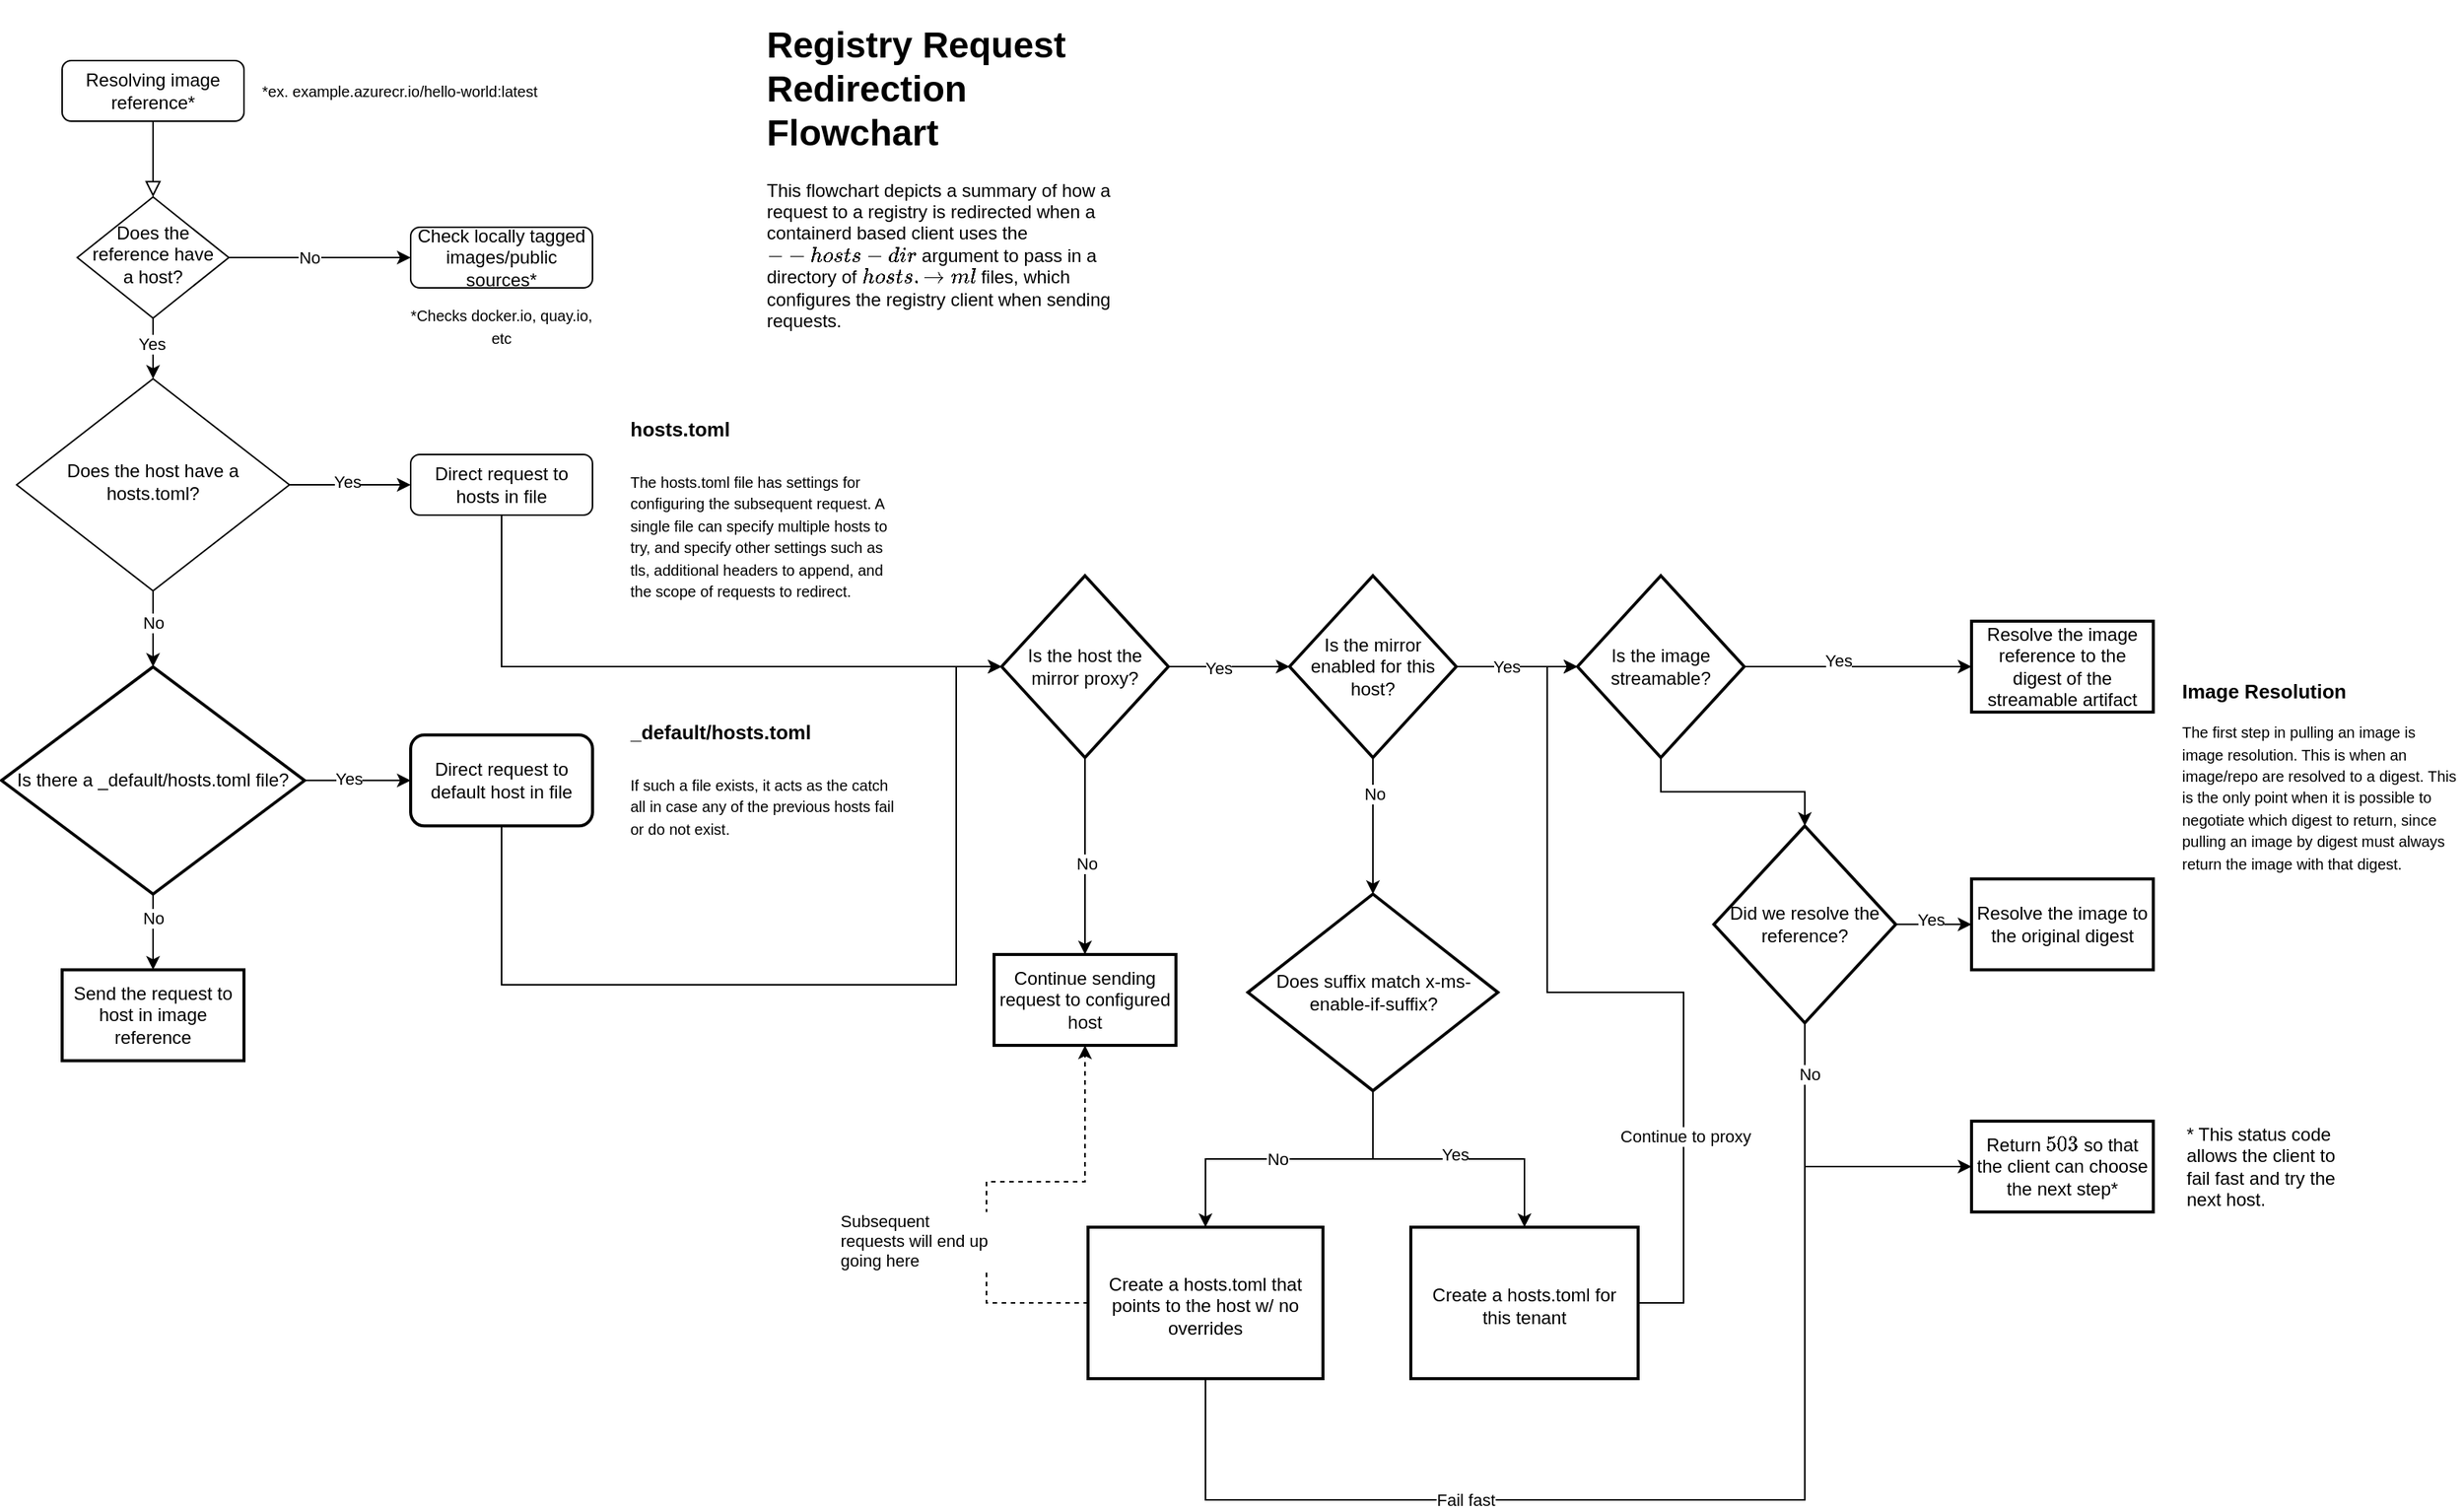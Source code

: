 <mxfile version="21.6.1" type="github">
  <diagram id="C5RBs43oDa-KdzZeNtuy" name="Page-1">
    <mxGraphModel dx="1667" dy="928" grid="1" gridSize="10" guides="1" tooltips="1" connect="1" arrows="1" fold="1" page="1" pageScale="1" pageWidth="827" pageHeight="1169" math="0" shadow="0">
      <root>
        <mxCell id="WIyWlLk6GJQsqaUBKTNV-0" />
        <mxCell id="WIyWlLk6GJQsqaUBKTNV-1" parent="WIyWlLk6GJQsqaUBKTNV-0" />
        <mxCell id="WIyWlLk6GJQsqaUBKTNV-2" value="" style="rounded=0;html=1;jettySize=auto;orthogonalLoop=1;fontSize=11;endArrow=block;endFill=0;endSize=8;strokeWidth=1;shadow=0;labelBackgroundColor=none;edgeStyle=orthogonalEdgeStyle;noEdgeStyle=1;orthogonal=1;" parent="WIyWlLk6GJQsqaUBKTNV-1" source="WIyWlLk6GJQsqaUBKTNV-3" target="WIyWlLk6GJQsqaUBKTNV-6" edge="1">
          <mxGeometry relative="1" as="geometry" />
        </mxCell>
        <mxCell id="WIyWlLk6GJQsqaUBKTNV-3" value="Resolving image reference*" style="rounded=1;whiteSpace=wrap;html=1;fontSize=12;glass=0;strokeWidth=1;shadow=0;" parent="WIyWlLk6GJQsqaUBKTNV-1" vertex="1">
          <mxGeometry x="70" y="40.002" width="120" height="40" as="geometry" />
        </mxCell>
        <mxCell id="budjNbjbFSjOa-AknYmb-16" value="" style="edgeStyle=orthogonalEdgeStyle;rounded=0;orthogonalLoop=1;jettySize=auto;html=1;" parent="WIyWlLk6GJQsqaUBKTNV-1" source="WIyWlLk6GJQsqaUBKTNV-6" target="WIyWlLk6GJQsqaUBKTNV-7" edge="1">
          <mxGeometry relative="1" as="geometry" />
        </mxCell>
        <mxCell id="budjNbjbFSjOa-AknYmb-17" value="No" style="edgeLabel;html=1;align=center;verticalAlign=middle;resizable=0;points=[];" parent="budjNbjbFSjOa-AknYmb-16" vertex="1" connectable="0">
          <mxGeometry x="-0.12" relative="1" as="geometry">
            <mxPoint as="offset" />
          </mxGeometry>
        </mxCell>
        <mxCell id="budjNbjbFSjOa-AknYmb-18" value="" style="edgeStyle=orthogonalEdgeStyle;rounded=0;orthogonalLoop=1;jettySize=auto;html=1;" parent="WIyWlLk6GJQsqaUBKTNV-1" source="WIyWlLk6GJQsqaUBKTNV-6" target="WIyWlLk6GJQsqaUBKTNV-10" edge="1">
          <mxGeometry relative="1" as="geometry">
            <Array as="points">
              <mxPoint x="130" y="220" />
              <mxPoint x="130" y="220" />
            </Array>
          </mxGeometry>
        </mxCell>
        <mxCell id="budjNbjbFSjOa-AknYmb-19" value="Yes" style="edgeLabel;html=1;align=center;verticalAlign=middle;resizable=0;points=[];" parent="budjNbjbFSjOa-AknYmb-18" vertex="1" connectable="0">
          <mxGeometry x="-0.168" y="-1" relative="1" as="geometry">
            <mxPoint as="offset" />
          </mxGeometry>
        </mxCell>
        <mxCell id="WIyWlLk6GJQsqaUBKTNV-6" value="Does the reference have a host?" style="rhombus;whiteSpace=wrap;html=1;shadow=0;fontFamily=Helvetica;fontSize=12;align=center;strokeWidth=1;spacing=6;spacingTop=-4;" parent="WIyWlLk6GJQsqaUBKTNV-1" vertex="1">
          <mxGeometry x="80" y="130.002" width="100" height="80" as="geometry" />
        </mxCell>
        <mxCell id="WIyWlLk6GJQsqaUBKTNV-7" value="Check locally tagged images/public sources*" style="rounded=1;whiteSpace=wrap;html=1;fontSize=12;glass=0;strokeWidth=1;shadow=0;" parent="WIyWlLk6GJQsqaUBKTNV-1" vertex="1">
          <mxGeometry x="300" y="150.002" width="120" height="40" as="geometry" />
        </mxCell>
        <mxCell id="budjNbjbFSjOa-AknYmb-12" value="" style="edgeStyle=orthogonalEdgeStyle;rounded=0;orthogonalLoop=1;jettySize=auto;html=1;" parent="WIyWlLk6GJQsqaUBKTNV-1" source="WIyWlLk6GJQsqaUBKTNV-10" target="budjNbjbFSjOa-AknYmb-1" edge="1">
          <mxGeometry relative="1" as="geometry" />
        </mxCell>
        <mxCell id="budjNbjbFSjOa-AknYmb-13" value="No" style="edgeLabel;html=1;align=center;verticalAlign=middle;resizable=0;points=[];" parent="budjNbjbFSjOa-AknYmb-12" vertex="1" connectable="0">
          <mxGeometry x="-0.157" relative="1" as="geometry">
            <mxPoint as="offset" />
          </mxGeometry>
        </mxCell>
        <mxCell id="budjNbjbFSjOa-AknYmb-14" value="" style="edgeStyle=orthogonalEdgeStyle;rounded=0;orthogonalLoop=1;jettySize=auto;html=1;" parent="WIyWlLk6GJQsqaUBKTNV-1" source="WIyWlLk6GJQsqaUBKTNV-10" target="WIyWlLk6GJQsqaUBKTNV-12" edge="1">
          <mxGeometry relative="1" as="geometry" />
        </mxCell>
        <mxCell id="budjNbjbFSjOa-AknYmb-15" value="Yes" style="edgeLabel;html=1;align=center;verticalAlign=middle;resizable=0;points=[];" parent="budjNbjbFSjOa-AknYmb-14" vertex="1" connectable="0">
          <mxGeometry x="-0.062" y="2" relative="1" as="geometry">
            <mxPoint as="offset" />
          </mxGeometry>
        </mxCell>
        <mxCell id="WIyWlLk6GJQsqaUBKTNV-10" value="Does the host have a hosts.toml?&lt;br&gt;" style="rhombus;whiteSpace=wrap;html=1;shadow=0;fontFamily=Helvetica;fontSize=12;align=center;strokeWidth=1;spacing=6;spacingTop=-4;" parent="WIyWlLk6GJQsqaUBKTNV-1" vertex="1">
          <mxGeometry x="40" y="250.002" width="180" height="140" as="geometry" />
        </mxCell>
        <mxCell id="4c9EMRg4X2gtyG1UVgjn-38" style="edgeStyle=orthogonalEdgeStyle;rounded=0;orthogonalLoop=1;jettySize=auto;html=1;exitX=0.5;exitY=1;exitDx=0;exitDy=0;entryX=0;entryY=0.5;entryDx=0;entryDy=0;entryPerimeter=0;" edge="1" parent="WIyWlLk6GJQsqaUBKTNV-1" source="WIyWlLk6GJQsqaUBKTNV-12" target="4c9EMRg4X2gtyG1UVgjn-37">
          <mxGeometry relative="1" as="geometry" />
        </mxCell>
        <mxCell id="WIyWlLk6GJQsqaUBKTNV-12" value="Direct request to hosts in file" style="rounded=1;whiteSpace=wrap;html=1;fontSize=12;glass=0;strokeWidth=1;shadow=0;" parent="WIyWlLk6GJQsqaUBKTNV-1" vertex="1">
          <mxGeometry x="300" y="300.002" width="120" height="40" as="geometry" />
        </mxCell>
        <mxCell id="budjNbjbFSjOa-AknYmb-6" value="" style="edgeStyle=orthogonalEdgeStyle;rounded=0;orthogonalLoop=1;jettySize=auto;html=1;" parent="WIyWlLk6GJQsqaUBKTNV-1" source="budjNbjbFSjOa-AknYmb-1" target="budjNbjbFSjOa-AknYmb-5" edge="1">
          <mxGeometry relative="1" as="geometry" />
        </mxCell>
        <mxCell id="budjNbjbFSjOa-AknYmb-10" value="Yes&lt;br&gt;" style="edgeLabel;html=1;align=center;verticalAlign=middle;resizable=0;points=[];" parent="budjNbjbFSjOa-AknYmb-6" vertex="1" connectable="0">
          <mxGeometry x="-0.167" y="1" relative="1" as="geometry">
            <mxPoint as="offset" />
          </mxGeometry>
        </mxCell>
        <object label="" No="" id="budjNbjbFSjOa-AknYmb-8">
          <mxCell style="edgeStyle=orthogonalEdgeStyle;rounded=0;orthogonalLoop=1;jettySize=auto;html=1;" parent="WIyWlLk6GJQsqaUBKTNV-1" source="budjNbjbFSjOa-AknYmb-1" target="budjNbjbFSjOa-AknYmb-7" edge="1">
            <mxGeometry relative="1" as="geometry" />
          </mxCell>
        </object>
        <mxCell id="budjNbjbFSjOa-AknYmb-11" value="No" style="edgeLabel;html=1;align=center;verticalAlign=middle;resizable=0;points=[];" parent="budjNbjbFSjOa-AknYmb-8" vertex="1" connectable="0">
          <mxGeometry x="-0.363" relative="1" as="geometry">
            <mxPoint as="offset" />
          </mxGeometry>
        </mxCell>
        <mxCell id="budjNbjbFSjOa-AknYmb-1" value="&lt;font style=&quot;font-size: 12px;&quot;&gt;Is there a _default/hosts.toml file?&lt;/font&gt;" style="strokeWidth=2;html=1;shape=mxgraph.flowchart.decision;whiteSpace=wrap;" parent="WIyWlLk6GJQsqaUBKTNV-1" vertex="1">
          <mxGeometry x="30" y="440.15" width="200" height="150" as="geometry" />
        </mxCell>
        <mxCell id="4c9EMRg4X2gtyG1UVgjn-39" style="edgeStyle=orthogonalEdgeStyle;rounded=0;orthogonalLoop=1;jettySize=auto;html=1;exitX=0.5;exitY=1;exitDx=0;exitDy=0;entryX=0;entryY=0.5;entryDx=0;entryDy=0;entryPerimeter=0;" edge="1" parent="WIyWlLk6GJQsqaUBKTNV-1" source="budjNbjbFSjOa-AknYmb-5" target="4c9EMRg4X2gtyG1UVgjn-37">
          <mxGeometry relative="1" as="geometry">
            <Array as="points">
              <mxPoint x="360" y="650" />
              <mxPoint x="660" y="650" />
              <mxPoint x="660" y="440" />
            </Array>
          </mxGeometry>
        </mxCell>
        <mxCell id="budjNbjbFSjOa-AknYmb-5" value="Direct request to default host in file" style="rounded=1;whiteSpace=wrap;html=1;strokeWidth=2;" parent="WIyWlLk6GJQsqaUBKTNV-1" vertex="1">
          <mxGeometry x="300" y="485.15" width="120" height="60" as="geometry" />
        </mxCell>
        <mxCell id="budjNbjbFSjOa-AknYmb-7" value="Send the request to host in image reference" style="whiteSpace=wrap;html=1;strokeWidth=2;" parent="WIyWlLk6GJQsqaUBKTNV-1" vertex="1">
          <mxGeometry x="70" y="640.15" width="120" height="60" as="geometry" />
        </mxCell>
        <mxCell id="budjNbjbFSjOa-AknYmb-22" value="&lt;h1&gt;Registry Request Redirection Flowchart&lt;/h1&gt;&lt;p&gt;This flowchart depicts a summary of how a request to a registry is redirected when a containerd based client uses the `--hosts-dir` argument to pass in a directory of `hosts.toml` files, which configures the registry client when sending requests.&lt;/p&gt;" style="text;html=1;strokeColor=none;fillColor=none;spacing=5;spacingTop=-20;whiteSpace=wrap;overflow=hidden;rounded=0;" parent="WIyWlLk6GJQsqaUBKTNV-1" vertex="1">
          <mxGeometry x="530" y="10" width="250" height="250" as="geometry" />
        </mxCell>
        <mxCell id="budjNbjbFSjOa-AknYmb-23" value="*ex. example.azurecr.io/hello-world:latest" style="text;html=1;strokeColor=none;fillColor=none;align=left;verticalAlign=middle;whiteSpace=wrap;rounded=0;fontSize=10;" parent="WIyWlLk6GJQsqaUBKTNV-1" vertex="1">
          <mxGeometry x="200" y="32.5" width="230" height="55" as="geometry" />
        </mxCell>
        <mxCell id="budjNbjbFSjOa-AknYmb-24" value="&lt;font style=&quot;font-size: 10px;&quot;&gt;*Checks docker.io, quay.io, etc&lt;/font&gt;" style="text;html=1;strokeColor=none;fillColor=none;align=center;verticalAlign=middle;whiteSpace=wrap;rounded=0;" parent="WIyWlLk6GJQsqaUBKTNV-1" vertex="1">
          <mxGeometry x="295" y="200" width="130" height="30" as="geometry" />
        </mxCell>
        <mxCell id="budjNbjbFSjOa-AknYmb-25" value="&lt;h1&gt;&lt;font style=&quot;font-size: 13px;&quot;&gt;hosts.toml&lt;/font&gt;&lt;/h1&gt;&lt;p&gt;&lt;font style=&quot;font-size: 10px;&quot;&gt;The hosts.toml file has settings for configuring the subsequent request. A single file can specify multiple hosts to try, and specify other settings such as tls, additional headers to append, and the scope of requests to redirect.&lt;/font&gt;&lt;/p&gt;" style="text;html=1;strokeColor=none;fillColor=none;spacing=5;spacingTop=-20;whiteSpace=wrap;overflow=hidden;rounded=0;" parent="WIyWlLk6GJQsqaUBKTNV-1" vertex="1">
          <mxGeometry x="440" y="260" width="190" height="150" as="geometry" />
        </mxCell>
        <mxCell id="budjNbjbFSjOa-AknYmb-26" value="&lt;h1&gt;&lt;span style=&quot;font-size: 13px;&quot;&gt;_default/hosts.toml&lt;/span&gt;&lt;/h1&gt;&lt;p&gt;&lt;font style=&quot;font-size: 10px;&quot;&gt;If such a file exists, it acts as the catch all in case any of the previous hosts fail or do not exist.&lt;/font&gt;&lt;/p&gt;" style="text;html=1;strokeColor=none;fillColor=none;spacing=5;spacingTop=-20;whiteSpace=wrap;overflow=hidden;rounded=0;" parent="WIyWlLk6GJQsqaUBKTNV-1" vertex="1">
          <mxGeometry x="440" y="460.23" width="190" height="109.85" as="geometry" />
        </mxCell>
        <mxCell id="4c9EMRg4X2gtyG1UVgjn-13" value="" style="edgeStyle=orthogonalEdgeStyle;rounded=0;orthogonalLoop=1;jettySize=auto;html=1;" edge="1" parent="WIyWlLk6GJQsqaUBKTNV-1" source="4c9EMRg4X2gtyG1UVgjn-8" target="4c9EMRg4X2gtyG1UVgjn-12">
          <mxGeometry relative="1" as="geometry" />
        </mxCell>
        <mxCell id="4c9EMRg4X2gtyG1UVgjn-15" value="No" style="edgeLabel;html=1;align=center;verticalAlign=middle;resizable=0;points=[];" vertex="1" connectable="0" parent="4c9EMRg4X2gtyG1UVgjn-13">
          <mxGeometry x="-0.468" y="1" relative="1" as="geometry">
            <mxPoint as="offset" />
          </mxGeometry>
        </mxCell>
        <mxCell id="4c9EMRg4X2gtyG1UVgjn-19" value="" style="edgeStyle=orthogonalEdgeStyle;rounded=0;orthogonalLoop=1;jettySize=auto;html=1;" edge="1" parent="WIyWlLk6GJQsqaUBKTNV-1" source="4c9EMRg4X2gtyG1UVgjn-8" target="4c9EMRg4X2gtyG1UVgjn-18">
          <mxGeometry relative="1" as="geometry" />
        </mxCell>
        <mxCell id="4c9EMRg4X2gtyG1UVgjn-23" value="Yes" style="edgeLabel;html=1;align=center;verticalAlign=middle;resizable=0;points=[];" vertex="1" connectable="0" parent="4c9EMRg4X2gtyG1UVgjn-19">
          <mxGeometry x="-0.179" relative="1" as="geometry">
            <mxPoint as="offset" />
          </mxGeometry>
        </mxCell>
        <mxCell id="4c9EMRg4X2gtyG1UVgjn-8" value="Is the mirror enabled for this host?" style="strokeWidth=2;shape=mxgraph.flowchart.decision;autosize=0;overflow=width;fixedWidth=1;whiteSpace=wrap;" vertex="1" parent="WIyWlLk6GJQsqaUBKTNV-1">
          <mxGeometry x="880" y="380" width="110" height="120" as="geometry" />
        </mxCell>
        <mxCell id="4c9EMRg4X2gtyG1UVgjn-30" value="" style="edgeStyle=orthogonalEdgeStyle;rounded=0;orthogonalLoop=1;jettySize=auto;html=1;" edge="1" parent="WIyWlLk6GJQsqaUBKTNV-1" source="4c9EMRg4X2gtyG1UVgjn-12" target="4c9EMRg4X2gtyG1UVgjn-29">
          <mxGeometry relative="1" as="geometry" />
        </mxCell>
        <mxCell id="4c9EMRg4X2gtyG1UVgjn-36" value="No" style="edgeLabel;html=1;align=center;verticalAlign=middle;resizable=0;points=[];" vertex="1" connectable="0" parent="4c9EMRg4X2gtyG1UVgjn-30">
          <mxGeometry x="0.081" relative="1" as="geometry">
            <mxPoint as="offset" />
          </mxGeometry>
        </mxCell>
        <mxCell id="4c9EMRg4X2gtyG1UVgjn-32" value="" style="edgeStyle=orthogonalEdgeStyle;rounded=0;orthogonalLoop=1;jettySize=auto;html=1;" edge="1" parent="WIyWlLk6GJQsqaUBKTNV-1" source="4c9EMRg4X2gtyG1UVgjn-12" target="4c9EMRg4X2gtyG1UVgjn-31">
          <mxGeometry relative="1" as="geometry" />
        </mxCell>
        <mxCell id="4c9EMRg4X2gtyG1UVgjn-35" value="Yes" style="edgeLabel;html=1;align=center;verticalAlign=middle;resizable=0;points=[];" vertex="1" connectable="0" parent="4c9EMRg4X2gtyG1UVgjn-32">
          <mxGeometry x="0.042" y="3" relative="1" as="geometry">
            <mxPoint as="offset" />
          </mxGeometry>
        </mxCell>
        <mxCell id="4c9EMRg4X2gtyG1UVgjn-12" value="Does suffix match x-ms-enable-if-suffix?" style="strokeWidth=2;shape=mxgraph.flowchart.decision;autosize=0;overflow=block;fixedWidth=1;align=center;labelPadding=0;perimeter=rhombusPerimeter;verticalAlign=middle;horizontal=1;labelPosition=center;verticalLabelPosition=middle;textDirection=ltr;whiteSpace=wrap;spacingTop=4;spacingLeft=0;spacing=11;" vertex="1" parent="WIyWlLk6GJQsqaUBKTNV-1">
          <mxGeometry x="852.5" y="590.15" width="165" height="129.78" as="geometry" />
        </mxCell>
        <mxCell id="4c9EMRg4X2gtyG1UVgjn-21" value="" style="edgeStyle=orthogonalEdgeStyle;rounded=0;orthogonalLoop=1;jettySize=auto;html=1;" edge="1" parent="WIyWlLk6GJQsqaUBKTNV-1" source="4c9EMRg4X2gtyG1UVgjn-18" target="4c9EMRg4X2gtyG1UVgjn-20">
          <mxGeometry relative="1" as="geometry" />
        </mxCell>
        <mxCell id="4c9EMRg4X2gtyG1UVgjn-22" value="Yes" style="edgeLabel;html=1;align=center;verticalAlign=middle;resizable=0;points=[];" vertex="1" connectable="0" parent="4c9EMRg4X2gtyG1UVgjn-21">
          <mxGeometry x="-0.173" y="4" relative="1" as="geometry">
            <mxPoint as="offset" />
          </mxGeometry>
        </mxCell>
        <mxCell id="4c9EMRg4X2gtyG1UVgjn-54" value="" style="edgeStyle=orthogonalEdgeStyle;rounded=0;orthogonalLoop=1;jettySize=auto;html=1;" edge="1" parent="WIyWlLk6GJQsqaUBKTNV-1" source="4c9EMRg4X2gtyG1UVgjn-18" target="4c9EMRg4X2gtyG1UVgjn-53">
          <mxGeometry relative="1" as="geometry" />
        </mxCell>
        <mxCell id="4c9EMRg4X2gtyG1UVgjn-18" value="Is the image streamable?" style="strokeWidth=2;shape=mxgraph.flowchart.decision;autosize=0;overflow=width;fixedWidth=1;whiteSpace=wrap;" vertex="1" parent="WIyWlLk6GJQsqaUBKTNV-1">
          <mxGeometry x="1070" y="380" width="110" height="120" as="geometry" />
        </mxCell>
        <mxCell id="4c9EMRg4X2gtyG1UVgjn-20" value="Resolve the image reference to the digest of the streamable artifact" style="whiteSpace=wrap;html=1;strokeWidth=2;" vertex="1" parent="WIyWlLk6GJQsqaUBKTNV-1">
          <mxGeometry x="1330" y="410" width="120" height="60" as="geometry" />
        </mxCell>
        <mxCell id="4c9EMRg4X2gtyG1UVgjn-24" value="Return `503` so that the client can choose the next step*" style="whiteSpace=wrap;html=1;strokeWidth=2;" vertex="1" parent="WIyWlLk6GJQsqaUBKTNV-1">
          <mxGeometry x="1330" y="740" width="120" height="60" as="geometry" />
        </mxCell>
        <mxCell id="4c9EMRg4X2gtyG1UVgjn-27" value="&lt;h1 style=&quot;font-size: 13px;&quot;&gt;&lt;font style=&quot;font-size: 13px;&quot;&gt;Image Resolution&lt;/font&gt;&lt;/h1&gt;&lt;p style=&quot;&quot;&gt;&lt;font style=&quot;font-size: 10px;&quot;&gt;The first step in pulling an image is image resolution. This is when an image/repo are resolved to a digest. This is the only point when it is possible to negotiate which digest to return, since pulling an image by digest must always return the image with that digest.&lt;/font&gt;&lt;/p&gt;" style="text;html=1;strokeColor=none;fillColor=none;spacing=5;spacingTop=-20;whiteSpace=wrap;overflow=hidden;rounded=0;" vertex="1" parent="WIyWlLk6GJQsqaUBKTNV-1">
          <mxGeometry x="1464" y="450" width="190" height="205" as="geometry" />
        </mxCell>
        <mxCell id="4c9EMRg4X2gtyG1UVgjn-28" value="* This status code allows the client to fail fast and try the next host." style="text;html=1;strokeColor=none;fillColor=none;align=left;verticalAlign=middle;whiteSpace=wrap;rounded=0;" vertex="1" parent="WIyWlLk6GJQsqaUBKTNV-1">
          <mxGeometry x="1470" y="747.48" width="110" height="45.04" as="geometry" />
        </mxCell>
        <mxCell id="4c9EMRg4X2gtyG1UVgjn-47" style="edgeStyle=orthogonalEdgeStyle;rounded=0;orthogonalLoop=1;jettySize=auto;html=1;exitX=0;exitY=0.5;exitDx=0;exitDy=0;entryX=0.5;entryY=1;entryDx=0;entryDy=0;dashed=1;" edge="1" parent="WIyWlLk6GJQsqaUBKTNV-1" source="4c9EMRg4X2gtyG1UVgjn-29" target="4c9EMRg4X2gtyG1UVgjn-42">
          <mxGeometry relative="1" as="geometry">
            <Array as="points">
              <mxPoint x="680" y="860" />
              <mxPoint x="680" y="780" />
              <mxPoint x="745" y="780" />
            </Array>
          </mxGeometry>
        </mxCell>
        <mxCell id="4c9EMRg4X2gtyG1UVgjn-50" value="&lt;div style=&quot;text-align: justify;&quot;&gt;Subsequent&amp;nbsp;&lt;/div&gt;&lt;div style=&quot;text-align: justify;&quot;&gt;requests will end up&lt;/div&gt;&lt;div style=&quot;text-align: justify;&quot;&gt;going here&lt;/div&gt;" style="edgeLabel;html=1;align=right;verticalAlign=middle;resizable=0;points=[];" vertex="1" connectable="0" parent="4c9EMRg4X2gtyG1UVgjn-47">
          <mxGeometry x="-0.283" y="-1" relative="1" as="geometry">
            <mxPoint as="offset" />
          </mxGeometry>
        </mxCell>
        <mxCell id="4c9EMRg4X2gtyG1UVgjn-51" style="edgeStyle=orthogonalEdgeStyle;rounded=0;orthogonalLoop=1;jettySize=auto;html=1;endArrow=none;endFill=0;entryX=0;entryY=0.5;entryDx=0;entryDy=0;" edge="1" parent="WIyWlLk6GJQsqaUBKTNV-1" source="4c9EMRg4X2gtyG1UVgjn-29" target="4c9EMRg4X2gtyG1UVgjn-24">
          <mxGeometry relative="1" as="geometry">
            <mxPoint x="1290" y="770" as="targetPoint" />
            <Array as="points">
              <mxPoint x="825" y="990" />
              <mxPoint x="1220" y="990" />
              <mxPoint x="1220" y="770" />
            </Array>
          </mxGeometry>
        </mxCell>
        <mxCell id="4c9EMRg4X2gtyG1UVgjn-52" value="Fail fast" style="edgeLabel;html=1;align=center;verticalAlign=middle;resizable=0;points=[];" vertex="1" connectable="0" parent="4c9EMRg4X2gtyG1UVgjn-51">
          <mxGeometry x="-0.203" relative="1" as="geometry">
            <mxPoint x="-70" as="offset" />
          </mxGeometry>
        </mxCell>
        <mxCell id="4c9EMRg4X2gtyG1UVgjn-29" value="Create a hosts.toml that points to the host w/ no overrides" style="whiteSpace=wrap;html=1;strokeWidth=2;spacingTop=4;spacingLeft=0;spacing=11;" vertex="1" parent="WIyWlLk6GJQsqaUBKTNV-1">
          <mxGeometry x="747" y="810" width="155" height="100" as="geometry" />
        </mxCell>
        <mxCell id="4c9EMRg4X2gtyG1UVgjn-33" style="edgeStyle=orthogonalEdgeStyle;rounded=0;orthogonalLoop=1;jettySize=auto;html=1;exitX=1;exitY=0.5;exitDx=0;exitDy=0;entryX=0;entryY=0.5;entryDx=0;entryDy=0;entryPerimeter=0;" edge="1" parent="WIyWlLk6GJQsqaUBKTNV-1" source="4c9EMRg4X2gtyG1UVgjn-31" target="4c9EMRg4X2gtyG1UVgjn-18">
          <mxGeometry relative="1" as="geometry">
            <Array as="points">
              <mxPoint x="1140" y="860" />
              <mxPoint x="1140" y="655" />
              <mxPoint x="1050" y="655" />
              <mxPoint x="1050" y="440" />
            </Array>
          </mxGeometry>
        </mxCell>
        <mxCell id="4c9EMRg4X2gtyG1UVgjn-34" value="Continue to proxy" style="edgeLabel;html=1;align=center;verticalAlign=middle;resizable=0;points=[];" vertex="1" connectable="0" parent="4c9EMRg4X2gtyG1UVgjn-33">
          <mxGeometry x="-0.619" y="-1" relative="1" as="geometry">
            <mxPoint y="-34" as="offset" />
          </mxGeometry>
        </mxCell>
        <mxCell id="4c9EMRg4X2gtyG1UVgjn-31" value="Create a hosts.toml for this tenant" style="whiteSpace=wrap;html=1;strokeWidth=2;spacingTop=4;spacingLeft=0;spacing=11;" vertex="1" parent="WIyWlLk6GJQsqaUBKTNV-1">
          <mxGeometry x="960" y="810" width="150" height="100" as="geometry" />
        </mxCell>
        <mxCell id="4c9EMRg4X2gtyG1UVgjn-40" style="edgeStyle=orthogonalEdgeStyle;rounded=0;orthogonalLoop=1;jettySize=auto;html=1;exitX=1;exitY=0.5;exitDx=0;exitDy=0;exitPerimeter=0;entryX=0;entryY=0.5;entryDx=0;entryDy=0;entryPerimeter=0;" edge="1" parent="WIyWlLk6GJQsqaUBKTNV-1" source="4c9EMRg4X2gtyG1UVgjn-37" target="4c9EMRg4X2gtyG1UVgjn-8">
          <mxGeometry relative="1" as="geometry" />
        </mxCell>
        <mxCell id="4c9EMRg4X2gtyG1UVgjn-41" value="Yes" style="edgeLabel;html=1;align=center;verticalAlign=middle;resizable=0;points=[];" vertex="1" connectable="0" parent="4c9EMRg4X2gtyG1UVgjn-40">
          <mxGeometry x="-0.183" y="-1" relative="1" as="geometry">
            <mxPoint as="offset" />
          </mxGeometry>
        </mxCell>
        <mxCell id="4c9EMRg4X2gtyG1UVgjn-43" value="" style="edgeStyle=orthogonalEdgeStyle;rounded=0;orthogonalLoop=1;jettySize=auto;html=1;" edge="1" parent="WIyWlLk6GJQsqaUBKTNV-1" source="4c9EMRg4X2gtyG1UVgjn-37" target="4c9EMRg4X2gtyG1UVgjn-42">
          <mxGeometry relative="1" as="geometry" />
        </mxCell>
        <mxCell id="4c9EMRg4X2gtyG1UVgjn-44" value="No" style="edgeLabel;html=1;align=center;verticalAlign=middle;resizable=0;points=[];" vertex="1" connectable="0" parent="4c9EMRg4X2gtyG1UVgjn-43">
          <mxGeometry x="0.074" y="1" relative="1" as="geometry">
            <mxPoint as="offset" />
          </mxGeometry>
        </mxCell>
        <mxCell id="4c9EMRg4X2gtyG1UVgjn-37" value="Is the host the mirror proxy?" style="strokeWidth=2;html=1;shape=mxgraph.flowchart.decision;whiteSpace=wrap;" vertex="1" parent="WIyWlLk6GJQsqaUBKTNV-1">
          <mxGeometry x="690" y="380" width="110" height="120" as="geometry" />
        </mxCell>
        <mxCell id="4c9EMRg4X2gtyG1UVgjn-42" value="Continue sending request to configured host" style="whiteSpace=wrap;html=1;strokeWidth=2;" vertex="1" parent="WIyWlLk6GJQsqaUBKTNV-1">
          <mxGeometry x="685" y="630" width="120" height="60" as="geometry" />
        </mxCell>
        <mxCell id="4c9EMRg4X2gtyG1UVgjn-56" value="" style="edgeStyle=orthogonalEdgeStyle;rounded=0;orthogonalLoop=1;jettySize=auto;html=1;" edge="1" parent="WIyWlLk6GJQsqaUBKTNV-1" source="4c9EMRg4X2gtyG1UVgjn-53" target="4c9EMRg4X2gtyG1UVgjn-55">
          <mxGeometry relative="1" as="geometry" />
        </mxCell>
        <mxCell id="4c9EMRg4X2gtyG1UVgjn-59" value="Yes" style="edgeLabel;html=1;align=center;verticalAlign=middle;resizable=0;points=[];" vertex="1" connectable="0" parent="4c9EMRg4X2gtyG1UVgjn-56">
          <mxGeometry x="-0.106" y="3" relative="1" as="geometry">
            <mxPoint as="offset" />
          </mxGeometry>
        </mxCell>
        <mxCell id="4c9EMRg4X2gtyG1UVgjn-57" style="edgeStyle=orthogonalEdgeStyle;rounded=0;orthogonalLoop=1;jettySize=auto;html=1;exitX=0.5;exitY=1;exitDx=0;exitDy=0;exitPerimeter=0;entryX=0;entryY=0.5;entryDx=0;entryDy=0;" edge="1" parent="WIyWlLk6GJQsqaUBKTNV-1" source="4c9EMRg4X2gtyG1UVgjn-53" target="4c9EMRg4X2gtyG1UVgjn-24">
          <mxGeometry relative="1" as="geometry" />
        </mxCell>
        <mxCell id="4c9EMRg4X2gtyG1UVgjn-58" value="No" style="edgeLabel;html=1;align=center;verticalAlign=middle;resizable=0;points=[];" vertex="1" connectable="0" parent="4c9EMRg4X2gtyG1UVgjn-57">
          <mxGeometry x="-0.674" y="3" relative="1" as="geometry">
            <mxPoint as="offset" />
          </mxGeometry>
        </mxCell>
        <mxCell id="4c9EMRg4X2gtyG1UVgjn-53" value="Did we resolve the reference?" style="strokeWidth=2;shape=mxgraph.flowchart.decision;autosize=0;overflow=width;fixedWidth=1;whiteSpace=wrap;" vertex="1" parent="WIyWlLk6GJQsqaUBKTNV-1">
          <mxGeometry x="1160" y="545.15" width="120" height="130" as="geometry" />
        </mxCell>
        <mxCell id="4c9EMRg4X2gtyG1UVgjn-55" value="Resolve the image to the original digest" style="whiteSpace=wrap;html=1;strokeWidth=2;" vertex="1" parent="WIyWlLk6GJQsqaUBKTNV-1">
          <mxGeometry x="1330" y="580.15" width="120" height="60" as="geometry" />
        </mxCell>
      </root>
    </mxGraphModel>
  </diagram>
</mxfile>

